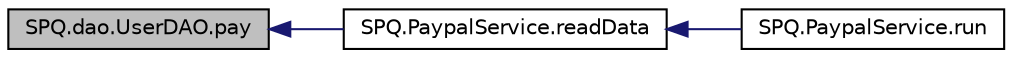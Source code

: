 digraph "SPQ.dao.UserDAO.pay"
{
  edge [fontname="Helvetica",fontsize="10",labelfontname="Helvetica",labelfontsize="10"];
  node [fontname="Helvetica",fontsize="10",shape=record];
  rankdir="LR";
  Node34 [label="SPQ.dao.UserDAO.pay",height=0.2,width=0.4,color="black", fillcolor="grey75", style="filled", fontcolor="black"];
  Node34 -> Node35 [dir="back",color="midnightblue",fontsize="10",style="solid"];
  Node35 [label="SPQ.PaypalService.readData",height=0.2,width=0.4,color="black", fillcolor="white", style="filled",URL="$class_s_p_q_1_1_paypal_service.html#aae478af6069bf1ffa928b09f2a91328d"];
  Node35 -> Node36 [dir="back",color="midnightblue",fontsize="10",style="solid"];
  Node36 [label="SPQ.PaypalService.run",height=0.2,width=0.4,color="black", fillcolor="white", style="filled",URL="$class_s_p_q_1_1_paypal_service.html#a05e65efee1bcfa26a215ea48b7c8696a"];
}
